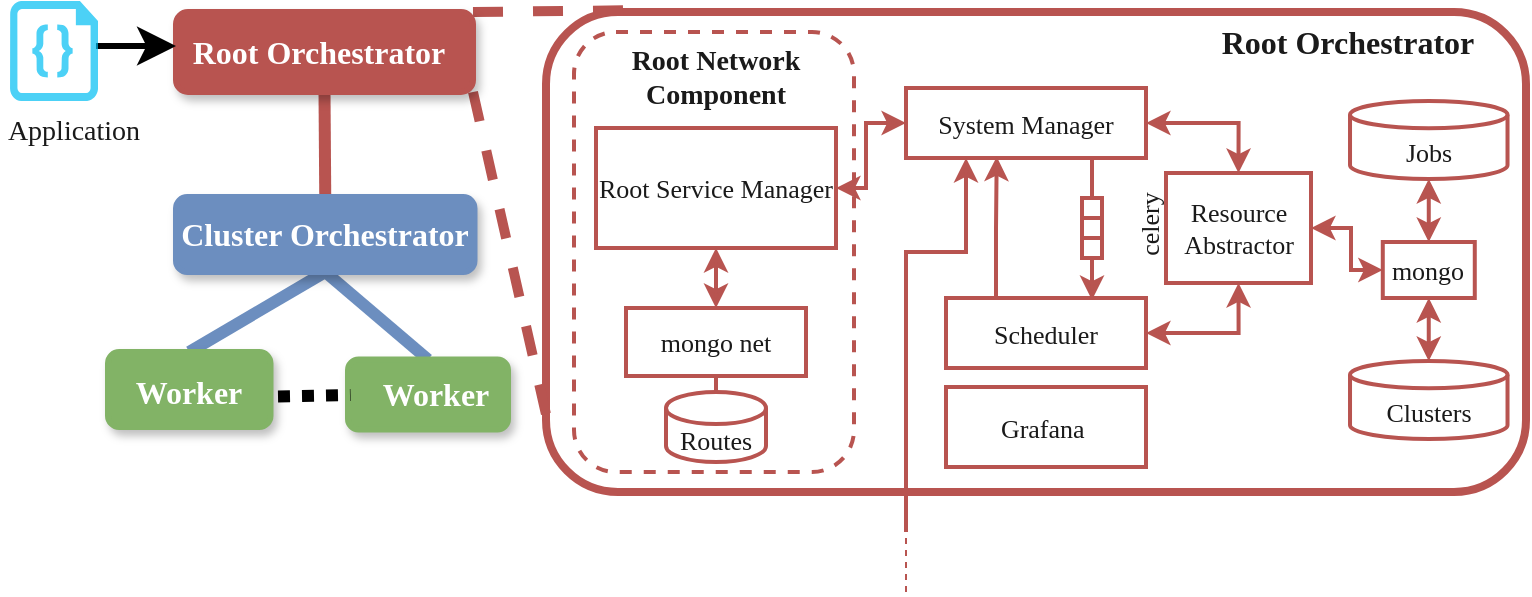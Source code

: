 <mxfile version="24.7.17">
  <diagram id="ZdwTuiK6LGV12zfFTO1-" name="Page-1">
    <mxGraphModel dx="1463" dy="412" grid="1" gridSize="10" guides="1" tooltips="1" connect="1" arrows="1" fold="1" page="1" pageScale="1" pageWidth="827" pageHeight="1169" math="0" shadow="0">
      <root>
        <mxCell id="0" />
        <mxCell id="1" parent="0" />
        <mxCell id="b5Y4_zGtjNbEffgwSiQB-1" value="" style="rounded=1;whiteSpace=wrap;html=1;strokeColor=#B85450;fontColor=#1A1A1A;fillColor=none;strokeWidth=4;fontFamily=CMU Sans Serif;fontSize=13;" parent="1" vertex="1">
          <mxGeometry x="-125" y="10" width="490" height="240" as="geometry" />
        </mxCell>
        <mxCell id="ae70bi0Nxy2G-uHJ9-6V-10" style="edgeStyle=orthogonalEdgeStyle;rounded=0;orthogonalLoop=1;jettySize=auto;html=1;exitX=1;exitY=0.5;exitDx=0;exitDy=0;entryX=0.5;entryY=0;entryDx=0;entryDy=0;startArrow=classic;startFill=1;strokeColor=#B85450;fontColor=#1A1A1A;strokeWidth=2;fontFamily=CMU Sans Serif;fontSize=13;" parent="1" source="b5Y4_zGtjNbEffgwSiQB-2" target="ae70bi0Nxy2G-uHJ9-6V-1" edge="1">
          <mxGeometry relative="1" as="geometry" />
        </mxCell>
        <mxCell id="b5Y4_zGtjNbEffgwSiQB-2" value="System Manager" style="rounded=0;whiteSpace=wrap;html=1;strokeColor=#B85450;fontColor=#1A1A1A;fillColor=none;strokeWidth=2;fontFamily=CMU Sans Serif;fontSize=13;" parent="1" vertex="1">
          <mxGeometry x="55" y="48" width="120" height="35" as="geometry" />
        </mxCell>
        <mxCell id="b5Y4_zGtjNbEffgwSiQB-71" style="edgeStyle=orthogonalEdgeStyle;rounded=0;orthogonalLoop=1;jettySize=auto;html=1;exitX=0.25;exitY=0;exitDx=0;exitDy=0;entryX=0.378;entryY=0.981;entryDx=0;entryDy=0;entryPerimeter=0;fontSize=13;startArrow=none;startFill=0;endArrow=classic;endFill=1;strokeColor=#B85450;fontColor=#1A1A1A;strokeWidth=2;fontFamily=CMU Sans Serif;" parent="1" source="b5Y4_zGtjNbEffgwSiQB-4" target="b5Y4_zGtjNbEffgwSiQB-2" edge="1">
          <mxGeometry relative="1" as="geometry" />
        </mxCell>
        <mxCell id="ae70bi0Nxy2G-uHJ9-6V-9" style="edgeStyle=orthogonalEdgeStyle;rounded=0;orthogonalLoop=1;jettySize=auto;html=1;exitX=1;exitY=0.5;exitDx=0;exitDy=0;entryX=0.5;entryY=1;entryDx=0;entryDy=0;startArrow=classic;startFill=1;strokeColor=#B85450;fontColor=#1A1A1A;strokeWidth=2;fontFamily=CMU Sans Serif;fontSize=13;" parent="1" source="b5Y4_zGtjNbEffgwSiQB-4" target="ae70bi0Nxy2G-uHJ9-6V-1" edge="1">
          <mxGeometry relative="1" as="geometry" />
        </mxCell>
        <mxCell id="b5Y4_zGtjNbEffgwSiQB-4" value="Scheduler" style="rounded=0;whiteSpace=wrap;html=1;strokeColor=#B85450;fontColor=#1A1A1A;fillColor=none;strokeWidth=2;fontFamily=CMU Sans Serif;fontSize=13;" parent="1" vertex="1">
          <mxGeometry x="75" y="153" width="100" height="35" as="geometry" />
        </mxCell>
        <mxCell id="b5Y4_zGtjNbEffgwSiQB-5" value="Jobs" style="shape=cylinder3;whiteSpace=wrap;html=1;boundedLbl=1;backgroundOutline=1;size=6.818;strokeColor=#B85450;fontColor=#1A1A1A;fillColor=none;strokeWidth=2;fontFamily=CMU Sans Serif;fontSize=13;" parent="1" vertex="1">
          <mxGeometry x="277.01" y="54.5" width="78.75" height="39" as="geometry" />
        </mxCell>
        <mxCell id="b5Y4_zGtjNbEffgwSiQB-7" value="" style="rounded=1;whiteSpace=wrap;html=1;dashed=1;strokeColor=#B85450;fontColor=#1A1A1A;fillColor=none;strokeWidth=2;fontFamily=CMU Sans Serif;fontSize=13;" parent="1" vertex="1">
          <mxGeometry x="-111" y="20" width="140" height="220" as="geometry" />
        </mxCell>
        <mxCell id="b5Y4_zGtjNbEffgwSiQB-33" style="edgeStyle=orthogonalEdgeStyle;rounded=0;orthogonalLoop=1;jettySize=auto;html=1;exitX=0.5;exitY=1;exitDx=0;exitDy=0;entryX=0.5;entryY=0;entryDx=0;entryDy=0;startArrow=classic;startFill=1;endArrow=classic;endFill=1;strokeColor=#B85450;fontColor=#1A1A1A;strokeWidth=2;fontFamily=CMU Sans Serif;fontSize=13;" parent="1" source="b5Y4_zGtjNbEffgwSiQB-3" target="b5Y4_zGtjNbEffgwSiQB-31" edge="1">
          <mxGeometry relative="1" as="geometry" />
        </mxCell>
        <mxCell id="b5Y4_zGtjNbEffgwSiQB-3" value="Root Service Manager" style="rounded=0;whiteSpace=wrap;html=1;strokeColor=#B85450;fontColor=#1A1A1A;fillColor=none;strokeWidth=2;fontFamily=CMU Sans Serif;fontSize=13;" parent="1" vertex="1">
          <mxGeometry x="-100" y="68" width="120" height="60" as="geometry" />
        </mxCell>
        <mxCell id="b5Y4_zGtjNbEffgwSiQB-6" value="Routes" style="shape=cylinder3;whiteSpace=wrap;html=1;boundedLbl=1;backgroundOutline=1;size=8.0;strokeColor=#B85450;fontColor=#1A1A1A;fillColor=none;strokeWidth=2;fontFamily=CMU Sans Serif;fontSize=13;" parent="1" vertex="1">
          <mxGeometry x="-65" y="200" width="50" height="35" as="geometry" />
        </mxCell>
        <mxCell id="b5Y4_zGtjNbEffgwSiQB-9" value="mongo" style="rounded=0;whiteSpace=wrap;html=1;strokeColor=#B85450;fontColor=#1A1A1A;fillColor=none;strokeWidth=2;fontFamily=CMU Sans Serif;fontSize=13;" parent="1" vertex="1">
          <mxGeometry x="293.39" y="125" width="46" height="28" as="geometry" />
        </mxCell>
        <mxCell id="b5Y4_zGtjNbEffgwSiQB-24" value="" style="group;strokeColor=#B85450;fontColor=#1A1A1A;strokeWidth=2;fontFamily=CMU Sans Serif;fontSize=13;" parent="1" vertex="1" connectable="0">
          <mxGeometry x="143" y="103" width="10" height="30" as="geometry" />
        </mxCell>
        <mxCell id="b5Y4_zGtjNbEffgwSiQB-20" value="" style="rounded=0;whiteSpace=wrap;html=1;strokeColor=#B85450;fontColor=#1A1A1A;fillColor=none;strokeWidth=2;fontFamily=CMU Sans Serif;fontSize=13;" parent="b5Y4_zGtjNbEffgwSiQB-24" vertex="1">
          <mxGeometry width="10" height="10" as="geometry" />
        </mxCell>
        <mxCell id="b5Y4_zGtjNbEffgwSiQB-21" value="" style="rounded=0;whiteSpace=wrap;html=1;strokeColor=#B85450;fontColor=#1A1A1A;fillColor=none;strokeWidth=2;fontFamily=CMU Sans Serif;fontSize=13;" parent="b5Y4_zGtjNbEffgwSiQB-24" vertex="1">
          <mxGeometry y="10" width="10" height="10" as="geometry" />
        </mxCell>
        <mxCell id="b5Y4_zGtjNbEffgwSiQB-22" value="" style="rounded=0;whiteSpace=wrap;html=1;strokeColor=#B85450;fontColor=#1A1A1A;fillColor=none;strokeWidth=2;fontFamily=CMU Sans Serif;fontSize=13;" parent="b5Y4_zGtjNbEffgwSiQB-24" vertex="1">
          <mxGeometry y="20" width="10" height="10" as="geometry" />
        </mxCell>
        <mxCell id="b5Y4_zGtjNbEffgwSiQB-25" value="celery" style="text;html=1;strokeColor=none;fillColor=none;align=center;verticalAlign=middle;whiteSpace=wrap;rounded=0;rotation=-90;fontColor=#1A1A1A;strokeWidth=2;fontFamily=CMU Sans Serif;fontSize=13;" parent="1" vertex="1">
          <mxGeometry x="139" y="106" width="75" height="20" as="geometry" />
        </mxCell>
        <mxCell id="b5Y4_zGtjNbEffgwSiQB-29" style="edgeStyle=orthogonalEdgeStyle;rounded=0;orthogonalLoop=1;jettySize=auto;html=1;exitX=0;exitY=0.5;exitDx=0;exitDy=0;entryX=1;entryY=0.5;entryDx=0;entryDy=0;startArrow=classic;startFill=1;endArrow=classic;endFill=1;strokeColor=#B85450;fontColor=#1A1A1A;strokeWidth=2;fontFamily=CMU Sans Serif;fontSize=13;" parent="1" source="b5Y4_zGtjNbEffgwSiQB-2" target="b5Y4_zGtjNbEffgwSiQB-3" edge="1">
          <mxGeometry relative="1" as="geometry">
            <Array as="points">
              <mxPoint x="35" y="65" />
              <mxPoint x="35" y="98" />
            </Array>
          </mxGeometry>
        </mxCell>
        <mxCell id="b5Y4_zGtjNbEffgwSiQB-34" style="edgeStyle=orthogonalEdgeStyle;rounded=0;orthogonalLoop=1;jettySize=auto;html=1;exitX=0.5;exitY=1;exitDx=0;exitDy=0;entryX=0.5;entryY=0;entryDx=0;entryDy=0;entryPerimeter=0;startArrow=none;startFill=0;endArrow=none;endFill=0;strokeColor=#B85450;fontColor=#1A1A1A;strokeWidth=2;fontFamily=CMU Sans Serif;fontSize=13;" parent="1" source="b5Y4_zGtjNbEffgwSiQB-31" target="b5Y4_zGtjNbEffgwSiQB-6" edge="1">
          <mxGeometry relative="1" as="geometry" />
        </mxCell>
        <mxCell id="b5Y4_zGtjNbEffgwSiQB-31" value="mongo net" style="rounded=0;whiteSpace=wrap;html=1;strokeColor=#B85450;fontColor=#1A1A1A;fillColor=none;strokeWidth=2;fontFamily=CMU Sans Serif;fontSize=13;" parent="1" vertex="1">
          <mxGeometry x="-85" y="158" width="90" height="34" as="geometry" />
        </mxCell>
        <mxCell id="b5Y4_zGtjNbEffgwSiQB-39" value="&lt;b style=&quot;font-size: 16px;&quot;&gt;&lt;font style=&quot;font-size: 16px;&quot;&gt;Root Orchestrator&lt;/font&gt;&lt;/b&gt;" style="text;html=1;strokeColor=none;fillColor=none;align=center;verticalAlign=middle;whiteSpace=wrap;rounded=0;dashed=1;fontColor=#1A1A1A;strokeWidth=2;fontFamily=CMU Sans Serif;fontSize=16;" parent="1" vertex="1">
          <mxGeometry x="206.5" y="10" width="137.5" height="30" as="geometry" />
        </mxCell>
        <mxCell id="b5Y4_zGtjNbEffgwSiQB-40" value="&lt;b style=&quot;font-size: 14px;&quot;&gt;&lt;font style=&quot;font-size: 14px;&quot;&gt;Root Network Component&lt;/font&gt;&lt;/b&gt;" style="text;html=1;strokeColor=none;fillColor=none;align=center;verticalAlign=middle;whiteSpace=wrap;rounded=0;dashed=1;fontColor=#1A1A1A;strokeWidth=2;fontFamily=CMU Sans Serif;fontSize=14;" parent="1" vertex="1">
          <mxGeometry x="-100" y="28" width="120" height="30" as="geometry" />
        </mxCell>
        <mxCell id="b5Y4_zGtjNbEffgwSiQB-74" value="" style="endArrow=classic;startArrow=none;html=1;rounded=0;fontSize=13;entryX=0.25;entryY=1;entryDx=0;entryDy=0;strokeColor=#B85450;fontColor=#1A1A1A;strokeWidth=2;fontFamily=CMU Sans Serif;endFill=1;startFill=0;" parent="1" target="b5Y4_zGtjNbEffgwSiQB-2" edge="1">
          <mxGeometry width="50" height="50" relative="1" as="geometry">
            <mxPoint x="55" y="270" as="sourcePoint" />
            <mxPoint x="105" y="230" as="targetPoint" />
            <Array as="points">
              <mxPoint x="55" y="130" />
              <mxPoint x="85" y="130" />
            </Array>
          </mxGeometry>
        </mxCell>
        <mxCell id="ae70bi0Nxy2G-uHJ9-6V-11" style="edgeStyle=orthogonalEdgeStyle;rounded=0;orthogonalLoop=1;jettySize=auto;html=1;exitX=1;exitY=0.5;exitDx=0;exitDy=0;entryX=0;entryY=0.5;entryDx=0;entryDy=0;startArrow=classic;startFill=1;strokeColor=#B85450;fontColor=#1A1A1A;strokeWidth=2;fontFamily=CMU Sans Serif;fontSize=13;" parent="1" source="ae70bi0Nxy2G-uHJ9-6V-1" target="b5Y4_zGtjNbEffgwSiQB-9" edge="1">
          <mxGeometry relative="1" as="geometry" />
        </mxCell>
        <mxCell id="ae70bi0Nxy2G-uHJ9-6V-1" value="Resource Abstractor" style="rounded=0;whiteSpace=wrap;html=1;strokeColor=#B85450;fontColor=#1A1A1A;fillColor=none;strokeWidth=2;fontFamily=CMU Sans Serif;fontSize=13;" parent="1" vertex="1">
          <mxGeometry x="185" y="90.5" width="72.5" height="55" as="geometry" />
        </mxCell>
        <mxCell id="ae70bi0Nxy2G-uHJ9-6V-5" value="Clusters" style="shape=cylinder3;whiteSpace=wrap;html=1;boundedLbl=1;backgroundOutline=1;size=6.818;strokeColor=#B85450;fontColor=#1A1A1A;fillColor=none;strokeWidth=2;fontFamily=CMU Sans Serif;fontSize=13;" parent="1" vertex="1">
          <mxGeometry x="277.01" y="184.5" width="78.75" height="39" as="geometry" />
        </mxCell>
        <mxCell id="ae70bi0Nxy2G-uHJ9-6V-12" style="edgeStyle=orthogonalEdgeStyle;rounded=0;orthogonalLoop=1;jettySize=auto;html=1;exitX=0.5;exitY=0;exitDx=0;exitDy=0;entryX=0.5;entryY=1;entryDx=0;entryDy=0;entryPerimeter=0;startArrow=classic;startFill=1;strokeColor=#B85450;fontColor=#1A1A1A;strokeWidth=2;fontFamily=CMU Sans Serif;fontSize=13;" parent="1" source="b5Y4_zGtjNbEffgwSiQB-9" target="b5Y4_zGtjNbEffgwSiQB-5" edge="1">
          <mxGeometry relative="1" as="geometry" />
        </mxCell>
        <mxCell id="ae70bi0Nxy2G-uHJ9-6V-13" style="edgeStyle=orthogonalEdgeStyle;rounded=0;orthogonalLoop=1;jettySize=auto;html=1;exitX=0.5;exitY=1;exitDx=0;exitDy=0;entryX=0.5;entryY=0;entryDx=0;entryDy=0;entryPerimeter=0;startArrow=classic;startFill=1;strokeColor=#B85450;fontColor=#1A1A1A;strokeWidth=2;fontFamily=CMU Sans Serif;fontSize=13;" parent="1" source="b5Y4_zGtjNbEffgwSiQB-9" target="ae70bi0Nxy2G-uHJ9-6V-5" edge="1">
          <mxGeometry relative="1" as="geometry" />
        </mxCell>
        <mxCell id="ae70bi0Nxy2G-uHJ9-6V-19" value="" style="endArrow=none;html=1;rounded=0;endSize=0;strokeColor=#B85450;fontColor=#1A1A1A;strokeWidth=2;fontFamily=CMU Sans Serif;fontSize=13;" parent="1" edge="1">
          <mxGeometry width="50" height="50" relative="1" as="geometry">
            <mxPoint x="148" y="83" as="sourcePoint" />
            <mxPoint x="148" y="103" as="targetPoint" />
          </mxGeometry>
        </mxCell>
        <mxCell id="ae70bi0Nxy2G-uHJ9-6V-20" value="" style="endArrow=classic;html=1;rounded=0;strokeColor=#B85450;fontColor=#1A1A1A;strokeWidth=2;fontFamily=CMU Sans Serif;fontSize=13;" parent="1" edge="1">
          <mxGeometry width="50" height="50" relative="1" as="geometry">
            <mxPoint x="148" y="133" as="sourcePoint" />
            <mxPoint x="148" y="154" as="targetPoint" />
          </mxGeometry>
        </mxCell>
        <mxCell id="7DPPI_fn01xbORrIhxtW-2" style="edgeStyle=none;rounded=1;orthogonalLoop=1;jettySize=auto;html=1;exitX=0.5;exitY=1;exitDx=0;exitDy=0;entryX=0.5;entryY=0;entryDx=0;entryDy=0;fontFamily=CMU Sans Serif;fontSize=36;endArrow=none;endFill=0;strokeWidth=6;fillColor=#f8cecc;strokeColor=#b85450;" parent="1" source="7DPPI_fn01xbORrIhxtW-3" target="7DPPI_fn01xbORrIhxtW-7" edge="1">
          <mxGeometry relative="1" as="geometry" />
        </mxCell>
        <mxCell id="7DPPI_fn01xbORrIhxtW-41" style="rounded=0;orthogonalLoop=1;jettySize=auto;html=1;exitX=1;exitY=0;exitDx=0;exitDy=0;entryX=0.102;entryY=-0.004;entryDx=0;entryDy=0;endArrow=none;endFill=0;strokeWidth=5;strokeColor=#B85450;dashed=1;entryPerimeter=0;" parent="1" source="7DPPI_fn01xbORrIhxtW-3" target="b5Y4_zGtjNbEffgwSiQB-1" edge="1">
          <mxGeometry relative="1" as="geometry" />
        </mxCell>
        <mxCell id="7DPPI_fn01xbORrIhxtW-42" style="rounded=0;orthogonalLoop=1;jettySize=auto;html=1;exitX=1;exitY=1;exitDx=0;exitDy=0;entryX=0.002;entryY=0.856;entryDx=0;entryDy=0;endArrow=none;endFill=0;strokeWidth=5;strokeColor=#B85450;dashed=1;entryPerimeter=0;" parent="1" source="7DPPI_fn01xbORrIhxtW-3" target="b5Y4_zGtjNbEffgwSiQB-1" edge="1">
          <mxGeometry relative="1" as="geometry" />
        </mxCell>
        <mxCell id="7DPPI_fn01xbORrIhxtW-3" value="" style="rounded=1;whiteSpace=wrap;html=1;strokeWidth=3;shadow=1;sketch=0;fillColor=#B85450;strokeColor=#b85450;fontFamily=CMU Sans Serif;" parent="1" vertex="1">
          <mxGeometry x="-310" y="10" width="148.5" height="40" as="geometry" />
        </mxCell>
        <mxCell id="7DPPI_fn01xbORrIhxtW-5" style="edgeStyle=none;rounded=1;orthogonalLoop=1;jettySize=auto;html=1;exitX=0.5;exitY=1;exitDx=0;exitDy=0;entryX=0.5;entryY=0;entryDx=0;entryDy=0;fontFamily=CMU Sans Serif;fontSize=36;endArrow=none;endFill=0;strokeWidth=6;fillColor=#dae8fc;strokeColor=#6c8ebf;" parent="1" source="7DPPI_fn01xbORrIhxtW-7" target="7DPPI_fn01xbORrIhxtW-17" edge="1">
          <mxGeometry relative="1" as="geometry" />
        </mxCell>
        <mxCell id="7DPPI_fn01xbORrIhxtW-6" style="edgeStyle=none;rounded=1;orthogonalLoop=1;jettySize=auto;html=1;exitX=0.5;exitY=1;exitDx=0;exitDy=0;entryX=0.5;entryY=0;entryDx=0;entryDy=0;fontFamily=CMU Sans Serif;fontSize=36;endArrow=none;endFill=0;strokeWidth=6;fillColor=#dae8fc;strokeColor=#6c8ebf;" parent="1" source="7DPPI_fn01xbORrIhxtW-7" target="7DPPI_fn01xbORrIhxtW-16" edge="1">
          <mxGeometry relative="1" as="geometry" />
        </mxCell>
        <mxCell id="7DPPI_fn01xbORrIhxtW-7" value="" style="rounded=1;whiteSpace=wrap;html=1;strokeWidth=3;shadow=1;sketch=0;fillColor=#6C8EBF;strokeColor=#6c8ebf;fontFamily=CMU Sans Serif;" parent="1" vertex="1">
          <mxGeometry x="-310" y="102.5" width="149.25" height="37.5" as="geometry" />
        </mxCell>
        <mxCell id="7DPPI_fn01xbORrIhxtW-16" value="" style="rounded=1;whiteSpace=wrap;html=1;strokeWidth=3;shadow=1;sketch=0;fillColor=#82B366;strokeColor=#82B366;fontFamily=CMU Sans Serif;" parent="1" vertex="1">
          <mxGeometry x="-344" y="180" width="81.25" height="37.5" as="geometry" />
        </mxCell>
        <mxCell id="7DPPI_fn01xbORrIhxtW-17" value="" style="rounded=1;whiteSpace=wrap;html=1;strokeWidth=3;shadow=1;sketch=0;fillColor=#82B366;strokeColor=#82b366;fontFamily=CMU Sans Serif;" parent="1" vertex="1">
          <mxGeometry x="-224" y="183.75" width="80" height="35" as="geometry" />
        </mxCell>
        <mxCell id="7DPPI_fn01xbORrIhxtW-18" style="rounded=0;orthogonalLoop=1;jettySize=auto;html=1;exitX=1;exitY=0.5;exitDx=0;exitDy=0;fontFamily=CMU Sans Serif;fontSize=36;dashed=1;endArrow=none;endFill=0;dashPattern=1 1;strokeWidth=6;fontColor=#1A1A1A;" parent="1" edge="1">
          <mxGeometry relative="1" as="geometry">
            <mxPoint x="-259" y="202.2" as="sourcePoint" />
            <mxPoint x="-222.75" y="201.5" as="targetPoint" />
          </mxGeometry>
        </mxCell>
        <mxCell id="7DPPI_fn01xbORrIhxtW-19" style="edgeStyle=none;rounded=1;orthogonalLoop=1;jettySize=auto;html=1;entryX=0;entryY=0.5;entryDx=0;entryDy=0;fontFamily=CMU Sans Serif;fontSize=36;endArrow=none;endFill=0;strokeWidth=6;" parent="1" source="7DPPI_fn01xbORrIhxtW-17" target="7DPPI_fn01xbORrIhxtW-17" edge="1">
          <mxGeometry relative="1" as="geometry" />
        </mxCell>
        <mxCell id="7DPPI_fn01xbORrIhxtW-27" value="&lt;b style=&quot;color: rgb(0 , 0 , 0)&quot;&gt;&lt;font color=&quot;#ffffff&quot; style=&quot;font-size: 16px;&quot;&gt;Root Orchestrator&lt;/font&gt;&lt;/b&gt;" style="text;html=1;strokeColor=none;fillColor=none;align=center;verticalAlign=middle;whiteSpace=wrap;rounded=0;sketch=0;fontColor=#FFFFFF;fontFamily=CMU Sans Serif;" parent="1" vertex="1">
          <mxGeometry x="-314.75" y="14.5" width="153.25" height="30" as="geometry" />
        </mxCell>
        <mxCell id="7DPPI_fn01xbORrIhxtW-30" value="&lt;b style=&quot;color: rgb(0 , 0 , 0)&quot;&gt;&lt;font color=&quot;#ffffff&quot; style=&quot;font-size: 16px;&quot;&gt;Cluster Orchestrator&lt;/font&gt;&lt;/b&gt;" style="text;html=1;strokeColor=none;fillColor=none;align=center;verticalAlign=middle;whiteSpace=wrap;rounded=0;sketch=0;fontColor=#FFFFFF;fontFamily=CMU Sans Serif;" parent="1" vertex="1">
          <mxGeometry x="-328" y="106.25" width="185" height="30" as="geometry" />
        </mxCell>
        <mxCell id="7DPPI_fn01xbORrIhxtW-31" value="&lt;b style=&quot;color: rgb(0 , 0 , 0)&quot;&gt;&lt;font color=&quot;#ffffff&quot; style=&quot;&quot;&gt;&lt;font style=&quot;font-size: 16px;&quot;&gt;Worker&lt;/font&gt;&lt;br&gt;&lt;/font&gt;&lt;/b&gt;" style="text;html=1;strokeColor=none;fillColor=none;align=center;verticalAlign=middle;whiteSpace=wrap;rounded=0;sketch=0;fontColor=#FFFFFF;fontFamily=CMU Sans Serif;" parent="1" vertex="1">
          <mxGeometry x="-339.62" y="184.5" width="72.5" height="30" as="geometry" />
        </mxCell>
        <mxCell id="7DPPI_fn01xbORrIhxtW-32" value="&lt;b style=&quot;color: rgb(0 , 0 , 0)&quot;&gt;&lt;font color=&quot;#ffffff&quot; style=&quot;&quot;&gt;&lt;font style=&quot;font-size: 16px;&quot;&gt;Worker&lt;/font&gt;&lt;br&gt;&lt;/font&gt;&lt;/b&gt;" style="text;html=1;strokeColor=none;fillColor=none;align=center;verticalAlign=middle;whiteSpace=wrap;rounded=0;sketch=0;fontColor=#FFFFFF;fontFamily=CMU Sans Serif;" parent="1" vertex="1">
          <mxGeometry x="-235" y="186.25" width="110" height="30" as="geometry" />
        </mxCell>
        <mxCell id="7DPPI_fn01xbORrIhxtW-35" value="" style="endArrow=classic;html=1;rounded=0;fontFamily=CMU Sans Serif;fontColor=#FFFFFF;startSize=8;endSize=10;strokeWidth=3;curved=1;" parent="1" edge="1">
          <mxGeometry width="50" height="50" relative="1" as="geometry">
            <mxPoint x="-350" y="27" as="sourcePoint" />
            <mxPoint x="-310" y="27" as="targetPoint" />
          </mxGeometry>
        </mxCell>
        <mxCell id="7DPPI_fn01xbORrIhxtW-36" value="&lt;font style=&quot;font-size: 14px;&quot;&gt;Application&lt;/font&gt;" style="text;html=1;strokeColor=none;fillColor=none;align=center;verticalAlign=middle;whiteSpace=wrap;rounded=0;glass=0;sketch=0;fontFamily=CMU Sans Serif;fontColor=#1A1A1A;opacity=70;labelBackgroundColor=none;" parent="1" vertex="1">
          <mxGeometry x="-398" y="54.5" width="74" height="30" as="geometry" />
        </mxCell>
        <mxCell id="7DPPI_fn01xbORrIhxtW-37" value="" style="verticalLabelPosition=bottom;html=1;verticalAlign=top;align=center;strokeColor=none;fillColor=#00BEF2;shape=mxgraph.azure.code_file;pointerEvents=1;rounded=1;glass=0;labelBackgroundColor=default;labelBorderColor=#000000;sketch=0;fontFamily=CMU Sans Serif;fontSize=28;fontColor=#000000;opacity=70;" parent="1" vertex="1">
          <mxGeometry x="-393" y="4.5" width="44" height="50" as="geometry" />
        </mxCell>
        <mxCell id="7DPPI_fn01xbORrIhxtW-43" value="" style="endArrow=none;html=1;rounded=0;strokeColor=#B85450;dashed=1;fontFamily=CMU Sans Serif;fontColor=#1A1A1A;" parent="1" edge="1">
          <mxGeometry width="50" height="50" relative="1" as="geometry">
            <mxPoint x="55" y="300" as="sourcePoint" />
            <mxPoint x="55" y="270" as="targetPoint" />
          </mxGeometry>
        </mxCell>
        <mxCell id="YHIR4EgY5Bi_n7ECgCqi-1" value="Grafana&amp;nbsp;" style="rounded=0;whiteSpace=wrap;html=1;strokeColor=#B85450;fontColor=#1A1A1A;fillColor=none;strokeWidth=2;fontFamily=CMU Sans Serif;fontSize=13;" vertex="1" parent="1">
          <mxGeometry x="75" y="197.5" width="100" height="40" as="geometry" />
        </mxCell>
      </root>
    </mxGraphModel>
  </diagram>
</mxfile>
